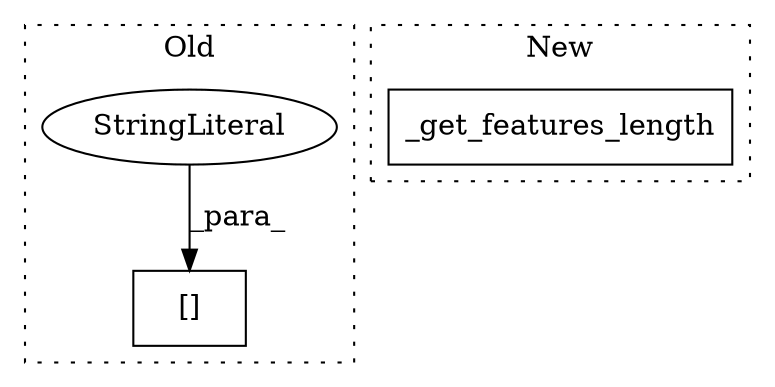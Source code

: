 digraph G {
subgraph cluster0 {
1 [label="[]" a="2" s="3298,3315" l="9,1" shape="box"];
3 [label="StringLiteral" a="45" s="3307" l="8" shape="ellipse"];
label = "Old";
style="dotted";
}
subgraph cluster1 {
2 [label="_get_features_length" a="32" s="3270,3299" l="21,1" shape="box"];
label = "New";
style="dotted";
}
3 -> 1 [label="_para_"];
}